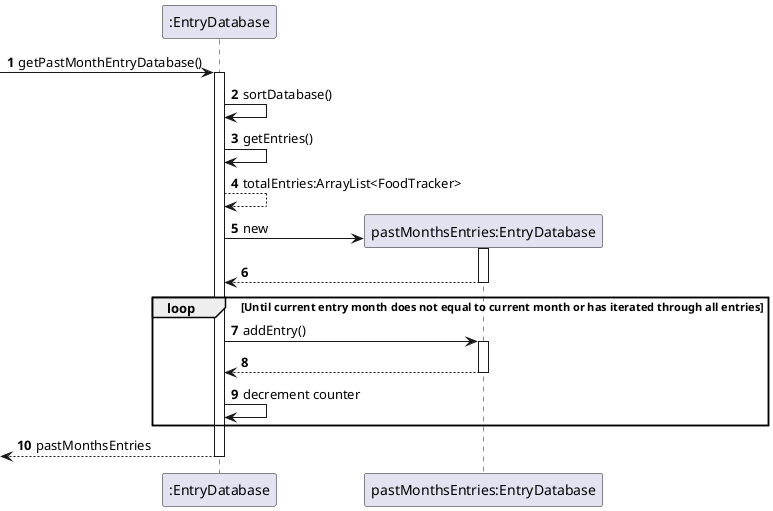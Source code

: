 @startuml
'https://plantuml.com/sequence-diagram

autonumber

-> ":EntryDatabase": getPastMonthEntryDatabase()
activate ":EntryDatabase"

":EntryDatabase" -> ":EntryDatabase": sortDatabase()

":EntryDatabase" -> ":EntryDatabase": getEntries()
":EntryDatabase" --> ":EntryDatabase": totalEntries:ArrayList<FoodTracker>

create "pastMonthsEntries:EntryDatabase"
":EntryDatabase" -> "pastMonthsEntries:EntryDatabase": new
activate "pastMonthsEntries:EntryDatabase"
return

loop Until current entry month does not equal to current month or has iterated through all entries

    ":EntryDatabase" -> "pastMonthsEntries:EntryDatabase": addEntry()
    activate "pastMonthsEntries:EntryDatabase"
    return

    ":EntryDatabase" -> ":EntryDatabase": decrement counter

end

return pastMonthsEntries
@enduml
